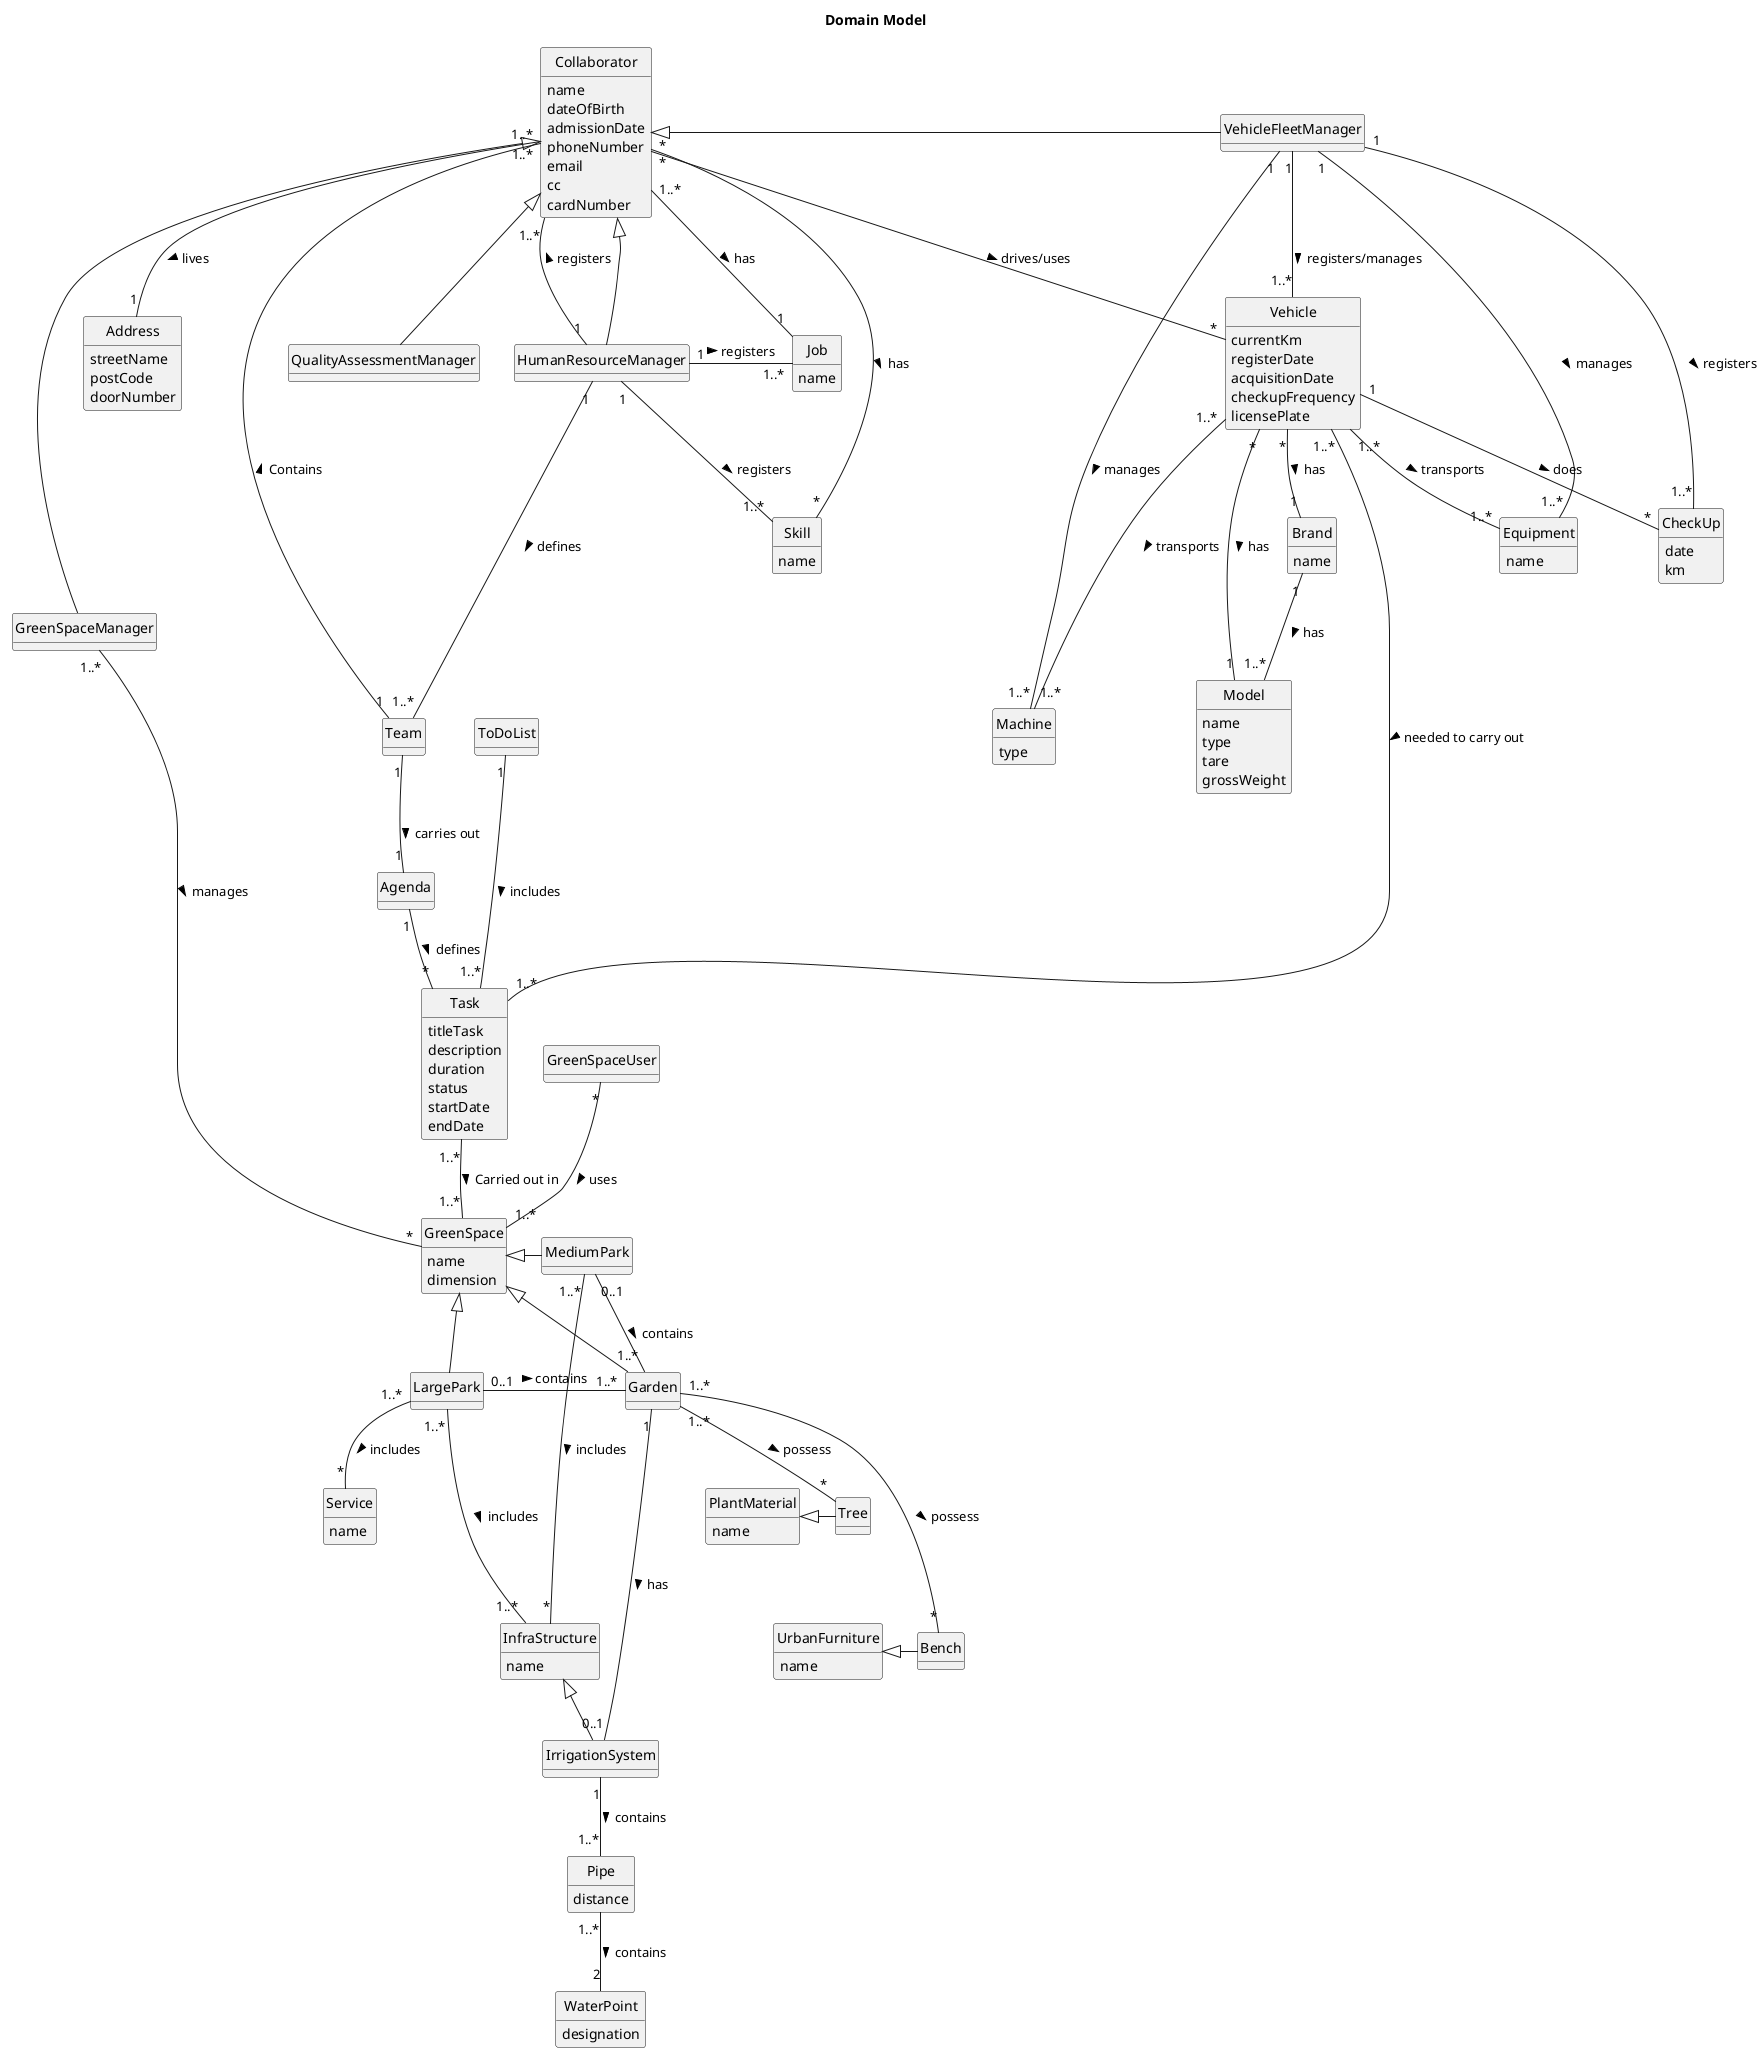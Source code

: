@startuml
skinparam monochrome true
skinparam packageStyle rectangle
skinparam shadowing false
skinparam classAttributeIconSize 0
hide circle
hide methods

title Domain Model


class Collaborator {
    name
    dateOfBirth
    admissionDate
    phoneNumber
    email
    cc
    cardNumber

}

class Address {
    streetName
    postCode
    doorNumber
}

class VehicleFleetManager {
}

class HumanResourceManager {
}

class GreenSpaceManager{
}

class GreenSpaceUser{
}

class QualityAssessmentManager{}

class Team{}

class Agenda{}

class ToDoList{}

class Task{
    titleTask
    description
    duration
    status
    startDate
    endDate
}

class Vehicle{
    currentKm
    registerDate
    acquisitionDate
    checkupFrequency
    licensePlate
}

class Brand{
    name
}

class Model{
    name
    type
    tare
    grossWeight
}


class CheckUp{
    date
    km
}

class Skill{
    name
}

class Job{
    name
}

class MediumPark{
}

class GreenSpace{
    name
    dimension
}

class Garden{}

class LargePark{}

class PlantMaterial{
    name
}

class Tree{}

class UrbanFurniture{
    name
}

class Bench{}

class InfraStructure{
    name
}

class IrrigationSystem{}

class Pipe{
    distance
}

class WaterPoint{
    designation
}

class Service{
    name
}

class Machine{
    type
}

class Equipment{
    name
}


VehicleFleetManager "1" - "1..*" Machine :  manages >
VehicleFleetManager "1" - "1..*" Equipment :  manages >


Vehicle "1..*" - "1..*" Task :  needed to carry out >
Vehicle "1..*" --- "1..*" Machine :  transports >
Vehicle "1..*" -- "1..*" Equipment :  transports >
Vehicle "*" -- "1" Model :  has >

'Adicionar no glossario o ToDoList
ToDoList "1" --- "1..*" Task : includes >


IrrigationSystem "1" -- "1..*" Pipe : contains >
Pipe "1..*" -- "2" WaterPoint : contains >


InfraStructure <|- IrrigationSystem
Garden "1" ---- "0..1" IrrigationSystem : has >
MediumPark "1..*" -- "*" InfraStructure : includes >
LargePark "1..*" --- "1..*" InfraStructure : includes >
LargePark "1..*" -- "*" Service : includes >

Task "1..*" -- "1..*" GreenSpace :  Carried out in  >
PlantMaterial <|- Tree
Garden "1..*" -- "*" Tree : possess >

UrbanFurniture <|- Bench
Garden "1..*" --- "*" Bench : possess >


Collaborator "1..*" -- "1" Address : lives >

Vehicle "*" -- "1" Brand : has >
Brand "1" -- "1..*" Model : has >

GreenSpace <|- MediumPark
GreenSpace <|-- Garden
GreenSpace <|-- LargePark
MediumPark "0..1" -- "1..*" Garden : contains >
LargePark "0..1" - "1..*" Garden : contains >


Collaborator  <|--  QualityAssessmentManager
Collaborator  <|--  HumanResourceManager
Collaborator <|- VehicleFleetManager
Collaborator <|--- GreenSpaceManager

HumanResourceManager "1" -- "1..*" Collaborator : registers >
HumanResourceManager "1" - "1..*" Job : registers >
HumanResourceManager "1" -- "1..*" Skill : registers >
HumanResourceManager "1" -- "1..*" Team : defines >


Collaborator "*" -- "*" Vehicle : drives/uses >
Collaborator "1..*" ---- "1" Team : Contains <

Team "1" -- "1" Agenda : carries out >

Agenda "1" -- "*" Task : defines >

Vehicle "1" -- "*" CheckUp :  does >

Skill "*" -- "*" Collaborator : has <

Job "1" -- "1..*" Collaborator : has <

VehicleFleetManager "1" -- "1..*" Vehicle : registers/manages >
VehicleFleetManager "1" -- "1..*" CheckUp : registers >

GreenSpaceManager "1..*" -- "*" GreenSpace :  manages >
GreenSpaceUser "*" -- "1..*" GreenSpace :  uses >

@enduml